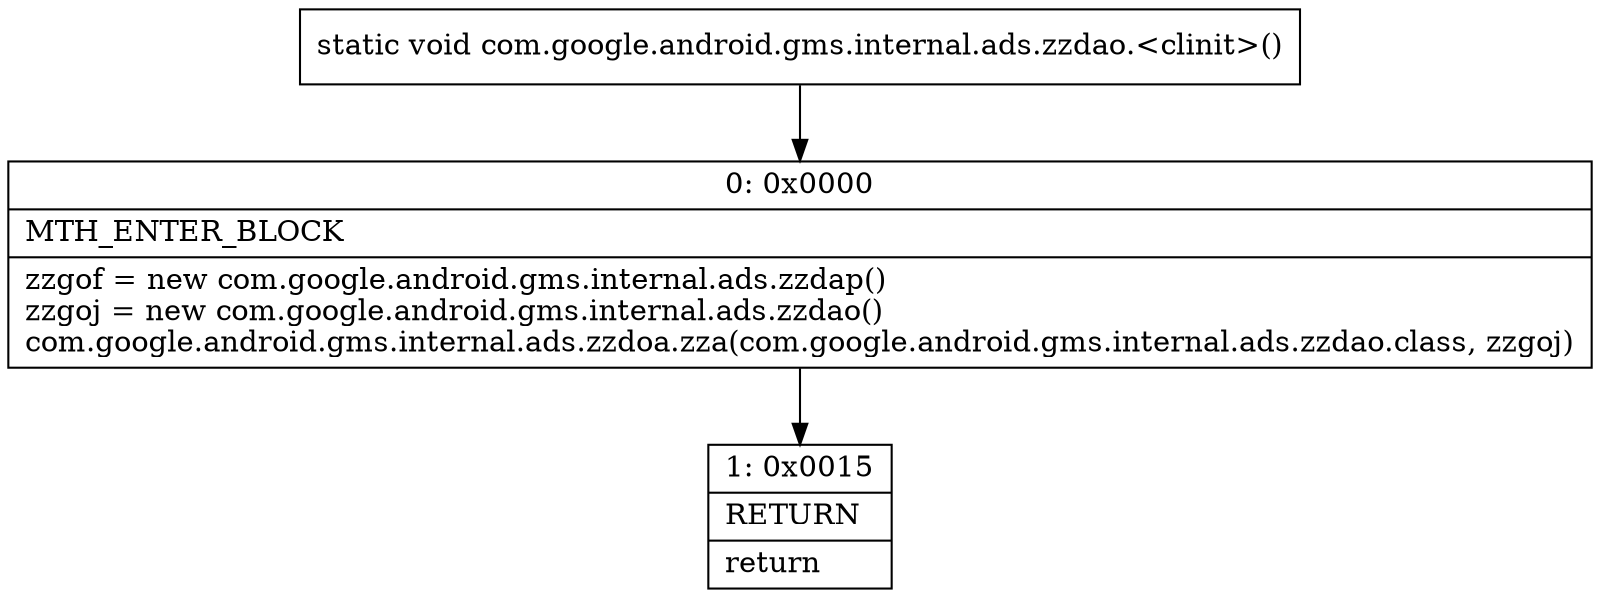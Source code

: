 digraph "CFG forcom.google.android.gms.internal.ads.zzdao.\<clinit\>()V" {
Node_0 [shape=record,label="{0\:\ 0x0000|MTH_ENTER_BLOCK\l|zzgof = new com.google.android.gms.internal.ads.zzdap()\lzzgoj = new com.google.android.gms.internal.ads.zzdao()\lcom.google.android.gms.internal.ads.zzdoa.zza(com.google.android.gms.internal.ads.zzdao.class, zzgoj)\l}"];
Node_1 [shape=record,label="{1\:\ 0x0015|RETURN\l|return\l}"];
MethodNode[shape=record,label="{static void com.google.android.gms.internal.ads.zzdao.\<clinit\>() }"];
MethodNode -> Node_0;
Node_0 -> Node_1;
}

